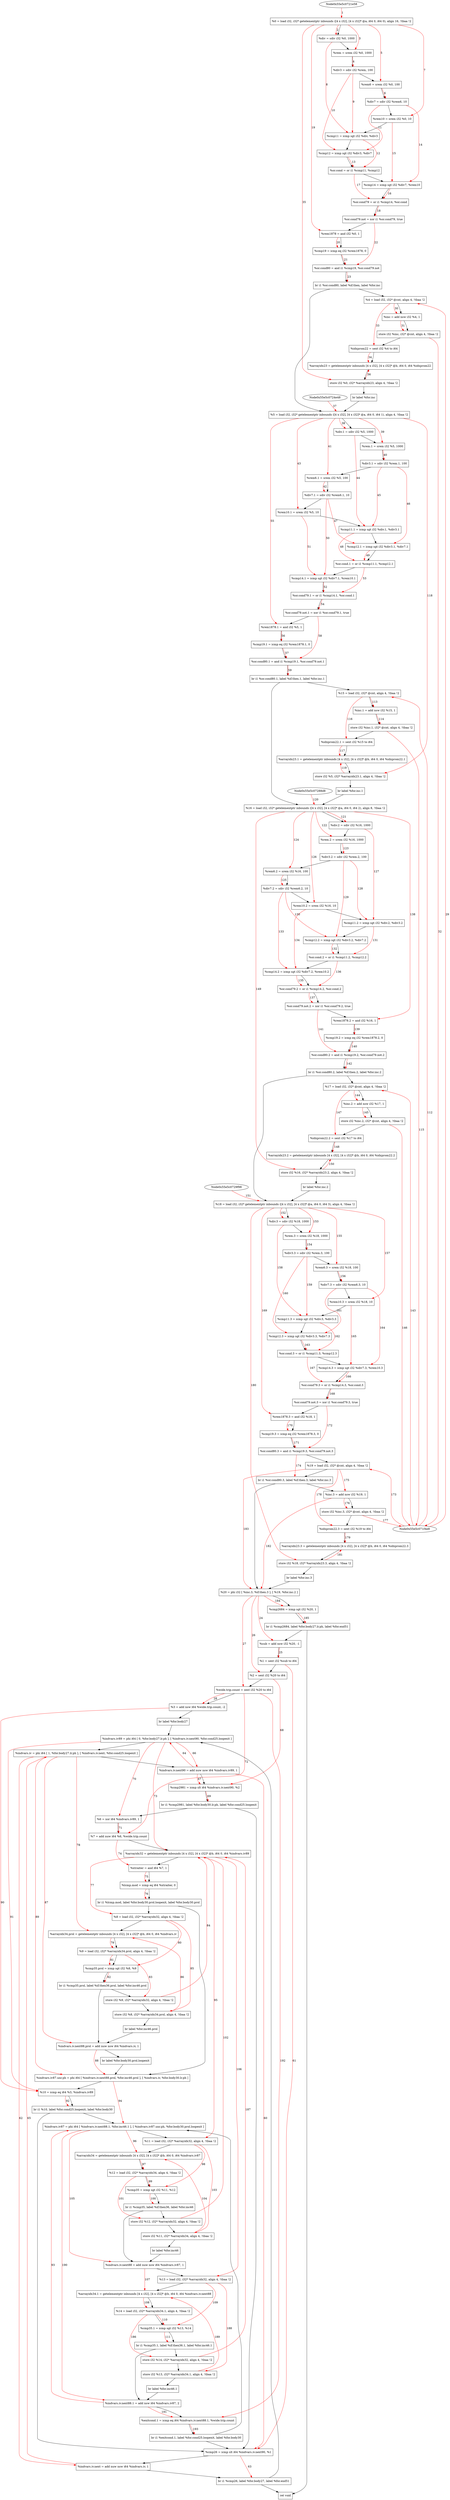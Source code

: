 digraph "CDFG for'func' function" {
	Node0x55e5c0721d78[shape=record, label="  %0 = load i32, i32* getelementptr inbounds ([4 x i32], [4 x i32]* @a, i64 0, i64 0), align 16, !tbaa !2"]
	Node0x55e5c0722fb0[shape=record, label="  %div = sdiv i32 %0, 1000"]
	Node0x55e5c0723040[shape=record, label="  %rem = srem i32 %0, 1000"]
	Node0x55e5c0723100[shape=record, label="  %div3 = sdiv i32 %rem, 100"]
	Node0x55e5c0723190[shape=record, label="  %rem6 = srem i32 %0, 100"]
	Node0x55e5c0723250[shape=record, label="  %div7 = sdiv i32 %rem6, 10"]
	Node0x55e5c07232e0[shape=record, label="  %rem10 = srem i32 %0, 10"]
	Node0x55e5c0723370[shape=record, label="  %cmp11 = icmp sgt i32 %div, %div3"]
	Node0x55e5c0723400[shape=record, label="  %cmp12 = icmp sgt i32 %div3, %div7"]
	Node0x55e5c0723490[shape=record, label="  %or.cond = or i1 %cmp11, %cmp12"]
	Node0x55e5c0723520[shape=record, label="  %cmp14 = icmp sgt i32 %div7, %rem10"]
	Node0x55e5c07235b0[shape=record, label="  %or.cond79 = or i1 %cmp14, %or.cond"]
	Node0x55e5c0723680[shape=record, label="  %or.cond79.not = xor i1 %or.cond79, true"]
	Node0x55e5c07238f0[shape=record, label="  %rem1878 = and i32 %0, 1"]
	Node0x55e5c0723980[shape=record, label="  %cmp19 = icmp eq i32 %rem1878, 0"]
	Node0x55e5c0723a10[shape=record, label="  %or.cond80 = and i1 %cmp19, %or.cond79.not"]
	Node0x55e5c06a8db8[shape=record, label="  br i1 %or.cond80, label %if.then, label %for.inc"]
	Node0x55e5c0723e20[shape=record, label="  %sub = add nsw i32 %20, -1"]
	Node0x55e5c0723ce8[shape=record, label="  %1 = sext i32 %sub to i64"]
	Node0x55e5c0723e98[shape=record, label="  %2 = sext i32 %20 to i64"]
	Node0x55e5c0723f28[shape=record, label="  %wide.trip.count = zext i32 %20 to i64"]
	Node0x55e5c0724000[shape=record, label="  %3 = add nsw i64 %wide.trip.count, -2"]
	Node0x55e5c0724138[shape=record, label="  br label %for.body27"]
	Node0x55e5c0723b08[shape=record, label="  %4 = load i32, i32* @cnt, align 4, !tbaa !2"]
	Node0x55e5c0724810[shape=record, label="  %inc = add nsw i32 %4, 1"]
	Node0x55e5c0724880[shape=record, label="  store i32 %inc, i32* @cnt, align 4, !tbaa !2"]
	Node0x55e5c07248e8[shape=record, label="  %idxprom22 = sext i32 %4 to i64"]
	Node0x55e5c0724978[shape=record, label="  %arrayidx23 = getelementptr inbounds [4 x i32], [4 x i32]* @b, i64 0, i64 %idxprom22"]
	Node0x55e5c0724d20[shape=record, label="  store i32 %0, i32* %arrayidx23, align 4, !tbaa !2"]
	Node0x55e5c0724d88[shape=record, label="  br label %for.inc"]
	Node0x55e5c0723bd8[shape=record, label="  %5 = load i32, i32* getelementptr inbounds ([4 x i32], [4 x i32]* @a, i64 0, i64 1), align 4, !tbaa !2"]
	Node0x55e5c0724eb0[shape=record, label="  %div.1 = sdiv i32 %5, 1000"]
	Node0x55e5c0724f20[shape=record, label="  %rem.1 = srem i32 %5, 1000"]
	Node0x55e5c0724fb0[shape=record, label="  %div3.1 = sdiv i32 %rem.1, 100"]
	Node0x55e5c0725040[shape=record, label="  %rem6.1 = srem i32 %5, 100"]
	Node0x55e5c07250d0[shape=record, label="  %div7.1 = sdiv i32 %rem6.1, 10"]
	Node0x55e5c0725160[shape=record, label="  %rem10.1 = srem i32 %5, 10"]
	Node0x55e5c07251f0[shape=record, label="  %cmp11.1 = icmp sgt i32 %div.1, %div3.1"]
	Node0x55e5c0725280[shape=record, label="  %cmp12.1 = icmp sgt i32 %div3.1, %div7.1"]
	Node0x55e5c0725310[shape=record, label="  %or.cond.1 = or i1 %cmp11.1, %cmp12.1"]
	Node0x55e5c07253b0[shape=record, label="  %cmp14.1 = icmp sgt i32 %div7.1, %rem10.1"]
	Node0x55e5c0725440[shape=record, label="  %or.cond79.1 = or i1 %cmp14.1, %or.cond.1"]
	Node0x55e5c07254e0[shape=record, label="  %or.cond79.not.1 = xor i1 %or.cond79.1, true"]
	Node0x55e5c0725580[shape=record, label="  %rem1878.1 = and i32 %5, 1"]
	Node0x55e5c0725620[shape=record, label="  %cmp19.1 = icmp eq i32 %rem1878.1, 0"]
	Node0x55e5c07256e0[shape=record, label="  %or.cond80.1 = and i1 %cmp19.1, %or.cond79.not.1"]
	Node0x55e5c06b4228[shape=record, label="  br i1 %or.cond80.1, label %if.then.1, label %for.inc.1"]
	Node0x55e5c07262e0[shape=record, label="  %cmp26 = icmp slt i64 %indvars.iv.next90, %1"]
	Node0x55e5c0726400[shape=record, label="  %indvars.iv.next = add nuw nsw i64 %indvars.iv, 1"]
	Node0x55e5c06b4348[shape=record, label="  br i1 %cmp26, label %for.body27, label %for.end51"]
	Node0x55e5c0726588[shape=record, label="  %indvars.iv89 = phi i64 [ 0, %for.body27.lr.ph ], [ %indvars.iv.next90, %for.cond25.loopexit ]"]
	Node0x55e5c0726658[shape=record, label="  %indvars.iv = phi i64 [ 1, %for.body27.lr.ph ], [ %indvars.iv.next, %for.cond25.loopexit ]"]
	Node0x55e5c0726720[shape=record, label="  %indvars.iv.next90 = add nuw nsw i64 %indvars.iv89, 1"]
	Node0x55e5c0726db0[shape=record, label="  %cmp2981 = icmp slt i64 %indvars.iv.next90, %2"]
	Node0x55e5c06b4468[shape=record, label="  br i1 %cmp2981, label %for.body30.lr.ph, label %for.cond25.loopexit"]
	Node0x55e5c0726e90[shape=record, label="  %6 = xor i64 %indvars.iv89, 1"]
	Node0x55e5c0726f00[shape=record, label="  %7 = add nuw i64 %6, %wide.trip.count"]
	Node0x55e5c0726f88[shape=record, label="  %arrayidx32 = getelementptr inbounds [4 x i32], [4 x i32]* @b, i64 0, i64 %indvars.iv89"]
	Node0x55e5c0727010[shape=record, label="  %xtraiter = and i64 %7, 1"]
	Node0x55e5c0727080[shape=record, label="  %lcmp.mod = icmp eq i64 %xtraiter, 0"]
	Node0x55e5c06b4588[shape=record, label="  br i1 %lcmp.mod, label %for.body30.prol.loopexit, label %for.body30.prol"]
	Node0x55e5c0726388[shape=record, label="  %8 = load i32, i32* %arrayidx32, align 4, !tbaa !2"]
	Node0x55e5c0727308[shape=record, label="  %arrayidx34.prol = getelementptr inbounds [4 x i32], [4 x i32]* @b, i64 0, i64 %indvars.iv"]
	Node0x55e5c07240d8[shape=record, label="  %9 = load i32, i32* %arrayidx34.prol, align 4, !tbaa !2"]
	Node0x55e5c07273c0[shape=record, label="  %cmp35.prol = icmp sgt i32 %8, %9"]
	Node0x55e5c07275b8[shape=record, label="  br i1 %cmp35.prol, label %if.then36.prol, label %for.inc46.prol"]
	Node0x55e5c0727630[shape=record, label="  store i32 %9, i32* %arrayidx32, align 4, !tbaa !2"]
	Node0x55e5c07276e0[shape=record, label="  store i32 %8, i32* %arrayidx34.prol, align 4, !tbaa !2"]
	Node0x55e5c0727448[shape=record, label="  br label %for.inc46.prol"]
	Node0x55e5c0727760[shape=record, label="  %indvars.iv.next88.prol = add nuw nsw i64 %indvars.iv, 1"]
	Node0x55e5c0727528[shape=record, label="  br label %for.body30.prol.loopexit"]
	Node0x55e5c0727838[shape=record, label="  %indvars.iv87.unr.ph = phi i64 [ %indvars.iv.next88.prol, %for.inc46.prol ], [ %indvars.iv, %for.body30.lr.ph ]"]
	Node0x55e5c0727900[shape=record, label="  %10 = icmp eq i64 %3, %indvars.iv89"]
	Node0x55e5c0727a08[shape=record, label="  br i1 %10, label %for.cond25.loopexit, label %for.body30"]
	Node0x55e5c0727b68[shape=record, label="  %indvars.iv87 = phi i64 [ %indvars.iv.next88.1, %for.inc46.1 ], [ %indvars.iv87.unr.ph, %for.body30.prol.loopexit ]"]
	Node0x55e5c0727c18[shape=record, label="  %11 = load i32, i32* %arrayidx32, align 4, !tbaa !2"]
	Node0x55e5c0727ca8[shape=record, label="  %arrayidx34 = getelementptr inbounds [4 x i32], [4 x i32]* @b, i64 0, i64 %indvars.iv87"]
	Node0x55e5c0727d18[shape=record, label="  %12 = load i32, i32* %arrayidx34, align 4, !tbaa !2"]
	Node0x55e5c0727d90[shape=record, label="  %cmp35 = icmp sgt i32 %11, %12"]
	Node0x55e5c0727ff8[shape=record, label="  br i1 %cmp35, label %if.then36, label %for.inc46"]
	Node0x55e5c0728070[shape=record, label="  store i32 %12, i32* %arrayidx32, align 4, !tbaa !2"]
	Node0x55e5c07280f0[shape=record, label="  store i32 %11, i32* %arrayidx34, align 4, !tbaa !2"]
	Node0x55e5c0727e88[shape=record, label="  br label %for.inc46"]
	Node0x55e5c07281a0[shape=record, label="  %indvars.iv.next88 = add nuw nsw i64 %indvars.iv87, 1"]
	Node0x55e5c0727f68[shape=record, label="  %13 = load i32, i32* %arrayidx32, align 4, !tbaa !2"]
	Node0x55e5c07282b8[shape=record, label="  %arrayidx34.1 = getelementptr inbounds [4 x i32], [4 x i32]* @b, i64 0, i64 %indvars.iv.next88"]
	Node0x55e5c0728328[shape=record, label="  %14 = load i32, i32* %arrayidx34.1, align 4, !tbaa !2"]
	Node0x55e5c07283a0[shape=record, label="  %cmp35.1 = icmp sgt i32 %13, %14"]
	Node0x55e5c07284f8[shape=record, label="  br i1 %cmp35.1, label %if.then36.1, label %for.inc46.1"]
	Node0x55e5c0728540[shape=record, label="  ret void"]
	Node0x55e5c0725fc8[shape=record, label="  %15 = load i32, i32* @cnt, align 4, !tbaa !2"]
	Node0x55e5c07285b0[shape=record, label="  %inc.1 = add nsw i32 %15, 1"]
	Node0x55e5c0728640[shape=record, label="  store i32 %inc.1, i32* @cnt, align 4, !tbaa !2"]
	Node0x55e5c0726508[shape=record, label="  %idxprom22.1 = sext i32 %15 to i64"]
	Node0x55e5c07286d8[shape=record, label="  %arrayidx23.1 = getelementptr inbounds [4 x i32], [4 x i32]* @b, i64 0, i64 %idxprom22.1"]
	Node0x55e5c0728790[shape=record, label="  store i32 %5, i32* %arrayidx23.1, align 4, !tbaa !2"]
	Node0x55e5c07287f8[shape=record, label="  br label %for.inc.1"]
	Node0x55e5c07260a8[shape=record, label="  %16 = load i32, i32* getelementptr inbounds ([4 x i32], [4 x i32]* @a, i64 0, i64 2), align 8, !tbaa !2"]
	Node0x55e5c0728940[shape=record, label="  %div.2 = sdiv i32 %16, 1000"]
	Node0x55e5c07289b0[shape=record, label="  %rem.2 = srem i32 %16, 1000"]
	Node0x55e5c0728a40[shape=record, label="  %div3.2 = sdiv i32 %rem.2, 100"]
	Node0x55e5c0728ad0[shape=record, label="  %rem6.2 = srem i32 %16, 100"]
	Node0x55e5c0728b60[shape=record, label="  %div7.2 = sdiv i32 %rem6.2, 10"]
	Node0x55e5c0728bf0[shape=record, label="  %rem10.2 = srem i32 %16, 10"]
	Node0x55e5c0728c80[shape=record, label="  %cmp11.2 = icmp sgt i32 %div.2, %div3.2"]
	Node0x55e5c0728d10[shape=record, label="  %cmp12.2 = icmp sgt i32 %div3.2, %div7.2"]
	Node0x55e5c0728da0[shape=record, label="  %or.cond.2 = or i1 %cmp11.2, %cmp12.2"]
	Node0x55e5c0728e40[shape=record, label="  %cmp14.2 = icmp sgt i32 %div7.2, %rem10.2"]
	Node0x55e5c0728ed0[shape=record, label="  %or.cond79.2 = or i1 %cmp14.2, %or.cond.2"]
	Node0x55e5c0725750[shape=record, label="  %or.cond79.not.2 = xor i1 %or.cond79.2, true"]
	Node0x55e5c07257f0[shape=record, label="  %rem1878.2 = and i32 %16, 1"]
	Node0x55e5c0725890[shape=record, label="  %cmp19.2 = icmp eq i32 %rem1878.2, 0"]
	Node0x55e5c0725950[shape=record, label="  %or.cond80.2 = and i1 %cmp19.2, %or.cond79.not.2"]
	Node0x55e5c0727278[shape=record, label="  br i1 %or.cond80.2, label %if.then.2, label %for.inc.2"]
	Node0x55e5c0725a28[shape=record, label="  %17 = load i32, i32* @cnt, align 4, !tbaa !2"]
	Node0x55e5c0725b80[shape=record, label="  %inc.2 = add nsw i32 %17, 1"]
	Node0x55e5c0725c10[shape=record, label="  store i32 %inc.2, i32* @cnt, align 4, !tbaa !2"]
	Node0x55e5c0725c78[shape=record, label="  %idxprom22.2 = sext i32 %17 to i64"]
	Node0x55e5c0725d38[shape=record, label="  %arrayidx23.2 = getelementptr inbounds [4 x i32], [4 x i32]* @b, i64 0, i64 %idxprom22.2"]
	Node0x55e5c0725df0[shape=record, label="  store i32 %16, i32* %arrayidx23.2, align 4, !tbaa !2"]
	Node0x55e5c0725e58[shape=record, label="  br label %for.inc.2"]
	Node0x55e5c0725b08[shape=record, label="  %18 = load i32, i32* getelementptr inbounds ([4 x i32], [4 x i32]* @a, i64 0, i64 3), align 4, !tbaa !2"]
	Node0x55e5c072a000[shape=record, label="  %div.3 = sdiv i32 %18, 1000"]
	Node0x55e5c0726790[shape=record, label="  %rem.3 = srem i32 %18, 1000"]
	Node0x55e5c0726820[shape=record, label="  %div3.3 = sdiv i32 %rem.3, 100"]
	Node0x55e5c07268b0[shape=record, label="  %rem6.3 = srem i32 %18, 100"]
	Node0x55e5c0726940[shape=record, label="  %div7.3 = sdiv i32 %rem6.3, 10"]
	Node0x55e5c07269d0[shape=record, label="  %rem10.3 = srem i32 %18, 10"]
	Node0x55e5c0726a60[shape=record, label="  %cmp11.3 = icmp sgt i32 %div.3, %div3.3"]
	Node0x55e5c0726af0[shape=record, label="  %cmp12.3 = icmp sgt i32 %div3.3, %div7.3"]
	Node0x55e5c0726b80[shape=record, label="  %or.cond.3 = or i1 %cmp11.3, %cmp12.3"]
	Node0x55e5c0726c20[shape=record, label="  %cmp14.3 = icmp sgt i32 %div7.3, %rem10.3"]
	Node0x55e5c0726cb0[shape=record, label="  %or.cond79.3 = or i1 %cmp14.3, %or.cond.3"]
	Node0x55e5c072ac90[shape=record, label="  %or.cond79.not.3 = xor i1 %or.cond79.3, true"]
	Node0x55e5c072ad00[shape=record, label="  %rem1878.3 = and i32 %18, 1"]
	Node0x55e5c072ad70[shape=record, label="  %cmp19.3 = icmp eq i32 %rem1878.3, 0"]
	Node0x55e5c072ae10[shape=record, label="  %or.cond80.3 = and i1 %cmp19.3, %or.cond79.not.3"]
	Node0x55e5c072ae68[shape=record, label="  %19 = load i32, i32* @cnt, align 4, !tbaa !2"]
	Node0x55e5c072b0b8[shape=record, label="  br i1 %or.cond80.3, label %if.then.3, label %for.inc.3"]
	Node0x55e5c072b130[shape=record, label="  %inc.3 = add nsw i32 %19, 1"]
	Node0x55e5c072b1c0[shape=record, label="  store i32 %inc.3, i32* @cnt, align 4, !tbaa !2"]
	Node0x55e5c072af48[shape=record, label="  %idxprom22.3 = sext i32 %19 to i64"]
	Node0x55e5c072b288[shape=record, label="  %arrayidx23.3 = getelementptr inbounds [4 x i32], [4 x i32]* @b, i64 0, i64 %idxprom22.3"]
	Node0x55e5c072b340[shape=record, label="  store i32 %18, i32* %arrayidx23.3, align 4, !tbaa !2"]
	Node0x55e5c072b3a8[shape=record, label="  br label %for.inc.3"]
	Node0x55e5c072b3f8[shape=record, label="  %20 = phi i32 [ %inc.3, %if.then.3 ], [ %19, %for.inc.2 ]"]
	Node0x55e5c072b4c0[shape=record, label="  %cmp2684 = icmp sgt i32 %20, 1"]
	Node0x55e5c072b598[shape=record, label="  br i1 %cmp2684, label %for.body27.lr.ph, label %for.end51"]
	Node0x55e5c072b610[shape=record, label="  store i32 %14, i32* %arrayidx32, align 4, !tbaa !2"]
	Node0x55e5c072b690[shape=record, label="  store i32 %13, i32* %arrayidx34.1, align 4, !tbaa !2"]
	Node0x55e5c0728468[shape=record, label="  br label %for.inc46.1"]
	Node0x55e5c072b710[shape=record, label="  %indvars.iv.next88.1 = add nsw i64 %indvars.iv87, 2"]
	Node0x55e5c072b780[shape=record, label="  %exitcond.1 = icmp eq i64 %indvars.iv.next88.1, %wide.trip.count"]
	Node0x55e5c072b838[shape=record, label="  br i1 %exitcond.1, label %for.cond25.loopexit, label %for.body30"]
	Node0x55e5c0721d78 -> Node0x55e5c0722fb0
	Node0x55e5c0722fb0 -> Node0x55e5c0723040
	Node0x55e5c0723040 -> Node0x55e5c0723100
	Node0x55e5c0723100 -> Node0x55e5c0723190
	Node0x55e5c0723190 -> Node0x55e5c0723250
	Node0x55e5c0723250 -> Node0x55e5c07232e0
	Node0x55e5c07232e0 -> Node0x55e5c0723370
	Node0x55e5c0723370 -> Node0x55e5c0723400
	Node0x55e5c0723400 -> Node0x55e5c0723490
	Node0x55e5c0723490 -> Node0x55e5c0723520
	Node0x55e5c0723520 -> Node0x55e5c07235b0
	Node0x55e5c07235b0 -> Node0x55e5c0723680
	Node0x55e5c0723680 -> Node0x55e5c07238f0
	Node0x55e5c07238f0 -> Node0x55e5c0723980
	Node0x55e5c0723980 -> Node0x55e5c0723a10
	Node0x55e5c0723a10 -> Node0x55e5c06a8db8
	Node0x55e5c06a8db8 -> Node0x55e5c0723b08
	Node0x55e5c06a8db8 -> Node0x55e5c0723bd8
	Node0x55e5c0723e20 -> Node0x55e5c0723ce8
	Node0x55e5c0723ce8 -> Node0x55e5c0723e98
	Node0x55e5c0723e98 -> Node0x55e5c0723f28
	Node0x55e5c0723f28 -> Node0x55e5c0724000
	Node0x55e5c0724000 -> Node0x55e5c0724138
	Node0x55e5c0724138 -> Node0x55e5c0726588
	Node0x55e5c0723b08 -> Node0x55e5c0724810
	Node0x55e5c0724810 -> Node0x55e5c0724880
	Node0x55e5c0724880 -> Node0x55e5c07248e8
	Node0x55e5c07248e8 -> Node0x55e5c0724978
	Node0x55e5c0724978 -> Node0x55e5c0724d20
	Node0x55e5c0724d20 -> Node0x55e5c0724d88
	Node0x55e5c0724d88 -> Node0x55e5c0723bd8
	Node0x55e5c0723bd8 -> Node0x55e5c0724eb0
	Node0x55e5c0724eb0 -> Node0x55e5c0724f20
	Node0x55e5c0724f20 -> Node0x55e5c0724fb0
	Node0x55e5c0724fb0 -> Node0x55e5c0725040
	Node0x55e5c0725040 -> Node0x55e5c07250d0
	Node0x55e5c07250d0 -> Node0x55e5c0725160
	Node0x55e5c0725160 -> Node0x55e5c07251f0
	Node0x55e5c07251f0 -> Node0x55e5c0725280
	Node0x55e5c0725280 -> Node0x55e5c0725310
	Node0x55e5c0725310 -> Node0x55e5c07253b0
	Node0x55e5c07253b0 -> Node0x55e5c0725440
	Node0x55e5c0725440 -> Node0x55e5c07254e0
	Node0x55e5c07254e0 -> Node0x55e5c0725580
	Node0x55e5c0725580 -> Node0x55e5c0725620
	Node0x55e5c0725620 -> Node0x55e5c07256e0
	Node0x55e5c07256e0 -> Node0x55e5c06b4228
	Node0x55e5c06b4228 -> Node0x55e5c0725fc8
	Node0x55e5c06b4228 -> Node0x55e5c07260a8
	Node0x55e5c07262e0 -> Node0x55e5c0726400
	Node0x55e5c0726400 -> Node0x55e5c06b4348
	Node0x55e5c06b4348 -> Node0x55e5c0726588
	Node0x55e5c06b4348 -> Node0x55e5c0728540
	Node0x55e5c0726588 -> Node0x55e5c0726658
	Node0x55e5c0726658 -> Node0x55e5c0726720
	Node0x55e5c0726720 -> Node0x55e5c0726db0
	Node0x55e5c0726db0 -> Node0x55e5c06b4468
	Node0x55e5c06b4468 -> Node0x55e5c0726e90
	Node0x55e5c06b4468 -> Node0x55e5c07262e0
	Node0x55e5c0726e90 -> Node0x55e5c0726f00
	Node0x55e5c0726f00 -> Node0x55e5c0726f88
	Node0x55e5c0726f88 -> Node0x55e5c0727010
	Node0x55e5c0727010 -> Node0x55e5c0727080
	Node0x55e5c0727080 -> Node0x55e5c06b4588
	Node0x55e5c06b4588 -> Node0x55e5c0727838
	Node0x55e5c06b4588 -> Node0x55e5c0726388
	Node0x55e5c0726388 -> Node0x55e5c0727308
	Node0x55e5c0727308 -> Node0x55e5c07240d8
	Node0x55e5c07240d8 -> Node0x55e5c07273c0
	Node0x55e5c07273c0 -> Node0x55e5c07275b8
	Node0x55e5c07275b8 -> Node0x55e5c0727630
	Node0x55e5c07275b8 -> Node0x55e5c0727760
	Node0x55e5c0727630 -> Node0x55e5c07276e0
	Node0x55e5c07276e0 -> Node0x55e5c0727448
	Node0x55e5c0727448 -> Node0x55e5c0727760
	Node0x55e5c0727760 -> Node0x55e5c0727528
	Node0x55e5c0727528 -> Node0x55e5c0727838
	Node0x55e5c0727838 -> Node0x55e5c0727900
	Node0x55e5c0727900 -> Node0x55e5c0727a08
	Node0x55e5c0727a08 -> Node0x55e5c07262e0
	Node0x55e5c0727a08 -> Node0x55e5c0727b68
	Node0x55e5c0727b68 -> Node0x55e5c0727c18
	Node0x55e5c0727c18 -> Node0x55e5c0727ca8
	Node0x55e5c0727ca8 -> Node0x55e5c0727d18
	Node0x55e5c0727d18 -> Node0x55e5c0727d90
	Node0x55e5c0727d90 -> Node0x55e5c0727ff8
	Node0x55e5c0727ff8 -> Node0x55e5c0728070
	Node0x55e5c0727ff8 -> Node0x55e5c07281a0
	Node0x55e5c0728070 -> Node0x55e5c07280f0
	Node0x55e5c07280f0 -> Node0x55e5c0727e88
	Node0x55e5c0727e88 -> Node0x55e5c07281a0
	Node0x55e5c07281a0 -> Node0x55e5c0727f68
	Node0x55e5c0727f68 -> Node0x55e5c07282b8
	Node0x55e5c07282b8 -> Node0x55e5c0728328
	Node0x55e5c0728328 -> Node0x55e5c07283a0
	Node0x55e5c07283a0 -> Node0x55e5c07284f8
	Node0x55e5c07284f8 -> Node0x55e5c072b610
	Node0x55e5c07284f8 -> Node0x55e5c072b710
	Node0x55e5c0725fc8 -> Node0x55e5c07285b0
	Node0x55e5c07285b0 -> Node0x55e5c0728640
	Node0x55e5c0728640 -> Node0x55e5c0726508
	Node0x55e5c0726508 -> Node0x55e5c07286d8
	Node0x55e5c07286d8 -> Node0x55e5c0728790
	Node0x55e5c0728790 -> Node0x55e5c07287f8
	Node0x55e5c07287f8 -> Node0x55e5c07260a8
	Node0x55e5c07260a8 -> Node0x55e5c0728940
	Node0x55e5c0728940 -> Node0x55e5c07289b0
	Node0x55e5c07289b0 -> Node0x55e5c0728a40
	Node0x55e5c0728a40 -> Node0x55e5c0728ad0
	Node0x55e5c0728ad0 -> Node0x55e5c0728b60
	Node0x55e5c0728b60 -> Node0x55e5c0728bf0
	Node0x55e5c0728bf0 -> Node0x55e5c0728c80
	Node0x55e5c0728c80 -> Node0x55e5c0728d10
	Node0x55e5c0728d10 -> Node0x55e5c0728da0
	Node0x55e5c0728da0 -> Node0x55e5c0728e40
	Node0x55e5c0728e40 -> Node0x55e5c0728ed0
	Node0x55e5c0728ed0 -> Node0x55e5c0725750
	Node0x55e5c0725750 -> Node0x55e5c07257f0
	Node0x55e5c07257f0 -> Node0x55e5c0725890
	Node0x55e5c0725890 -> Node0x55e5c0725950
	Node0x55e5c0725950 -> Node0x55e5c0727278
	Node0x55e5c0727278 -> Node0x55e5c0725a28
	Node0x55e5c0727278 -> Node0x55e5c0725b08
	Node0x55e5c0725a28 -> Node0x55e5c0725b80
	Node0x55e5c0725b80 -> Node0x55e5c0725c10
	Node0x55e5c0725c10 -> Node0x55e5c0725c78
	Node0x55e5c0725c78 -> Node0x55e5c0725d38
	Node0x55e5c0725d38 -> Node0x55e5c0725df0
	Node0x55e5c0725df0 -> Node0x55e5c0725e58
	Node0x55e5c0725e58 -> Node0x55e5c0725b08
	Node0x55e5c0725b08 -> Node0x55e5c072a000
	Node0x55e5c072a000 -> Node0x55e5c0726790
	Node0x55e5c0726790 -> Node0x55e5c0726820
	Node0x55e5c0726820 -> Node0x55e5c07268b0
	Node0x55e5c07268b0 -> Node0x55e5c0726940
	Node0x55e5c0726940 -> Node0x55e5c07269d0
	Node0x55e5c07269d0 -> Node0x55e5c0726a60
	Node0x55e5c0726a60 -> Node0x55e5c0726af0
	Node0x55e5c0726af0 -> Node0x55e5c0726b80
	Node0x55e5c0726b80 -> Node0x55e5c0726c20
	Node0x55e5c0726c20 -> Node0x55e5c0726cb0
	Node0x55e5c0726cb0 -> Node0x55e5c072ac90
	Node0x55e5c072ac90 -> Node0x55e5c072ad00
	Node0x55e5c072ad00 -> Node0x55e5c072ad70
	Node0x55e5c072ad70 -> Node0x55e5c072ae10
	Node0x55e5c072ae10 -> Node0x55e5c072ae68
	Node0x55e5c072ae68 -> Node0x55e5c072b0b8
	Node0x55e5c072b0b8 -> Node0x55e5c072b130
	Node0x55e5c072b0b8 -> Node0x55e5c072b3f8
	Node0x55e5c072b130 -> Node0x55e5c072b1c0
	Node0x55e5c072b1c0 -> Node0x55e5c072af48
	Node0x55e5c072af48 -> Node0x55e5c072b288
	Node0x55e5c072b288 -> Node0x55e5c072b340
	Node0x55e5c072b340 -> Node0x55e5c072b3a8
	Node0x55e5c072b3a8 -> Node0x55e5c072b3f8
	Node0x55e5c072b3f8 -> Node0x55e5c072b4c0
	Node0x55e5c072b4c0 -> Node0x55e5c072b598
	Node0x55e5c072b598 -> Node0x55e5c0723e20
	Node0x55e5c072b598 -> Node0x55e5c0728540
	Node0x55e5c072b610 -> Node0x55e5c072b690
	Node0x55e5c072b690 -> Node0x55e5c0728468
	Node0x55e5c0728468 -> Node0x55e5c072b710
	Node0x55e5c072b710 -> Node0x55e5c072b780
	Node0x55e5c072b780 -> Node0x55e5c072b838
	Node0x55e5c072b838 -> Node0x55e5c07262e0
	Node0x55e5c072b838 -> Node0x55e5c0727b68
edge [color=red]
	Node0x55e5c0721e58 -> Node0x55e5c0721d78[label="1"]
	Node0x55e5c0721d78 -> Node0x55e5c0722fb0[label="2"]
	Node0x55e5c0721d78 -> Node0x55e5c0723040[label="3"]
	Node0x55e5c0723040 -> Node0x55e5c0723100[label="4"]
	Node0x55e5c0721d78 -> Node0x55e5c0723190[label="5"]
	Node0x55e5c0723190 -> Node0x55e5c0723250[label="6"]
	Node0x55e5c0721d78 -> Node0x55e5c07232e0[label="7"]
	Node0x55e5c0722fb0 -> Node0x55e5c0723370[label="8"]
	Node0x55e5c0723100 -> Node0x55e5c0723370[label="9"]
	Node0x55e5c0723100 -> Node0x55e5c0723400[label="10"]
	Node0x55e5c0723250 -> Node0x55e5c0723400[label="11"]
	Node0x55e5c0723370 -> Node0x55e5c0723490[label="12"]
	Node0x55e5c0723400 -> Node0x55e5c0723490[label="13"]
	Node0x55e5c0723250 -> Node0x55e5c0723520[label="14"]
	Node0x55e5c07232e0 -> Node0x55e5c0723520[label="15"]
	Node0x55e5c0723520 -> Node0x55e5c07235b0[label="16"]
	Node0x55e5c0723490 -> Node0x55e5c07235b0[label="17"]
	Node0x55e5c07235b0 -> Node0x55e5c0723680[label="18"]
	Node0x55e5c0721d78 -> Node0x55e5c07238f0[label="19"]
	Node0x55e5c07238f0 -> Node0x55e5c0723980[label="20"]
	Node0x55e5c0723980 -> Node0x55e5c0723a10[label="21"]
	Node0x55e5c0723680 -> Node0x55e5c0723a10[label="22"]
	Node0x55e5c0723a10 -> Node0x55e5c06a8db8[label="23"]
	Node0x55e5c072b3f8 -> Node0x55e5c0723e20[label="24"]
	Node0x55e5c0723e20 -> Node0x55e5c0723ce8[label="25"]
	Node0x55e5c072b3f8 -> Node0x55e5c0723e98[label="26"]
	Node0x55e5c072b3f8 -> Node0x55e5c0723f28[label="27"]
	Node0x55e5c0723f28 -> Node0x55e5c0724000[label="28"]
	Node0x55e5c071f4e8 -> Node0x55e5c0723b08[label="29"]
	Node0x55e5c0723b08 -> Node0x55e5c0724810[label="30"]
	Node0x55e5c0724810 -> Node0x55e5c0724880[label="31"]
	Node0x55e5c0724880 -> Node0x55e5c071f4e8[label="32"]
	Node0x55e5c0723b08 -> Node0x55e5c07248e8[label="33"]
	Node0x55e5c07248e8 -> Node0x55e5c0724978[label="34"]
	Node0x55e5c0721d78 -> Node0x55e5c0724d20[label="35"]
	Node0x55e5c0724d20 -> Node0x55e5c0724978[label="36"]
	Node0x55e5c0724e48 -> Node0x55e5c0723bd8[label="37"]
	Node0x55e5c0723bd8 -> Node0x55e5c0724eb0[label="38"]
	Node0x55e5c0723bd8 -> Node0x55e5c0724f20[label="39"]
	Node0x55e5c0724f20 -> Node0x55e5c0724fb0[label="40"]
	Node0x55e5c0723bd8 -> Node0x55e5c0725040[label="41"]
	Node0x55e5c0725040 -> Node0x55e5c07250d0[label="42"]
	Node0x55e5c0723bd8 -> Node0x55e5c0725160[label="43"]
	Node0x55e5c0724eb0 -> Node0x55e5c07251f0[label="44"]
	Node0x55e5c0724fb0 -> Node0x55e5c07251f0[label="45"]
	Node0x55e5c0724fb0 -> Node0x55e5c0725280[label="46"]
	Node0x55e5c07250d0 -> Node0x55e5c0725280[label="47"]
	Node0x55e5c07251f0 -> Node0x55e5c0725310[label="48"]
	Node0x55e5c0725280 -> Node0x55e5c0725310[label="49"]
	Node0x55e5c07250d0 -> Node0x55e5c07253b0[label="50"]
	Node0x55e5c0725160 -> Node0x55e5c07253b0[label="51"]
	Node0x55e5c07253b0 -> Node0x55e5c0725440[label="52"]
	Node0x55e5c0725310 -> Node0x55e5c0725440[label="53"]
	Node0x55e5c0725440 -> Node0x55e5c07254e0[label="54"]
	Node0x55e5c0723bd8 -> Node0x55e5c0725580[label="55"]
	Node0x55e5c0725580 -> Node0x55e5c0725620[label="56"]
	Node0x55e5c0725620 -> Node0x55e5c07256e0[label="57"]
	Node0x55e5c07254e0 -> Node0x55e5c07256e0[label="58"]
	Node0x55e5c07256e0 -> Node0x55e5c06b4228[label="59"]
	Node0x55e5c0726720 -> Node0x55e5c07262e0[label="60"]
	Node0x55e5c0723ce8 -> Node0x55e5c07262e0[label="61"]
	Node0x55e5c0726658 -> Node0x55e5c0726400[label="62"]
	Node0x55e5c07262e0 -> Node0x55e5c06b4348[label="63"]
	Node0x55e5c0726720 -> Node0x55e5c0726588[label="64"]
	Node0x55e5c0726400 -> Node0x55e5c0726658[label="65"]
	Node0x55e5c0726588 -> Node0x55e5c0726720[label="66"]
	Node0x55e5c0726720 -> Node0x55e5c0726db0[label="67"]
	Node0x55e5c0723e98 -> Node0x55e5c0726db0[label="68"]
	Node0x55e5c0726db0 -> Node0x55e5c06b4468[label="69"]
	Node0x55e5c0726588 -> Node0x55e5c0726e90[label="70"]
	Node0x55e5c0726e90 -> Node0x55e5c0726f00[label="71"]
	Node0x55e5c0723f28 -> Node0x55e5c0726f00[label="72"]
	Node0x55e5c0726588 -> Node0x55e5c0726f88[label="73"]
	Node0x55e5c0726f00 -> Node0x55e5c0727010[label="74"]
	Node0x55e5c0727010 -> Node0x55e5c0727080[label="75"]
	Node0x55e5c0727080 -> Node0x55e5c06b4588[label="76"]
	Node0x55e5c0726f88 -> Node0x55e5c0726388[label="77"]
	Node0x55e5c0726658 -> Node0x55e5c0727308[label="78"]
	Node0x55e5c0727308 -> Node0x55e5c07240d8[label="79"]
	Node0x55e5c0726388 -> Node0x55e5c07273c0[label="80"]
	Node0x55e5c07240d8 -> Node0x55e5c07273c0[label="81"]
	Node0x55e5c07273c0 -> Node0x55e5c07275b8[label="82"]
	Node0x55e5c07240d8 -> Node0x55e5c0727630[label="83"]
	Node0x55e5c0727630 -> Node0x55e5c0726f88[label="84"]
	Node0x55e5c0726388 -> Node0x55e5c07276e0[label="85"]
	Node0x55e5c07276e0 -> Node0x55e5c0727308[label="86"]
	Node0x55e5c0726658 -> Node0x55e5c0727760[label="87"]
	Node0x55e5c0727760 -> Node0x55e5c0727838[label="88"]
	Node0x55e5c0726658 -> Node0x55e5c0727838[label="89"]
	Node0x55e5c0724000 -> Node0x55e5c0727900[label="90"]
	Node0x55e5c0726588 -> Node0x55e5c0727900[label="91"]
	Node0x55e5c0727900 -> Node0x55e5c0727a08[label="92"]
	Node0x55e5c072b710 -> Node0x55e5c0727b68[label="93"]
	Node0x55e5c0727838 -> Node0x55e5c0727b68[label="94"]
	Node0x55e5c0726f88 -> Node0x55e5c0727c18[label="95"]
	Node0x55e5c0727b68 -> Node0x55e5c0727ca8[label="96"]
	Node0x55e5c0727ca8 -> Node0x55e5c0727d18[label="97"]
	Node0x55e5c0727c18 -> Node0x55e5c0727d90[label="98"]
	Node0x55e5c0727d18 -> Node0x55e5c0727d90[label="99"]
	Node0x55e5c0727d90 -> Node0x55e5c0727ff8[label="100"]
	Node0x55e5c0727d18 -> Node0x55e5c0728070[label="101"]
	Node0x55e5c0728070 -> Node0x55e5c0726f88[label="102"]
	Node0x55e5c0727c18 -> Node0x55e5c07280f0[label="103"]
	Node0x55e5c07280f0 -> Node0x55e5c0727ca8[label="104"]
	Node0x55e5c0727b68 -> Node0x55e5c07281a0[label="105"]
	Node0x55e5c0726f88 -> Node0x55e5c0727f68[label="106"]
	Node0x55e5c07281a0 -> Node0x55e5c07282b8[label="107"]
	Node0x55e5c07282b8 -> Node0x55e5c0728328[label="108"]
	Node0x55e5c0727f68 -> Node0x55e5c07283a0[label="109"]
	Node0x55e5c0728328 -> Node0x55e5c07283a0[label="110"]
	Node0x55e5c07283a0 -> Node0x55e5c07284f8[label="111"]
	Node0x55e5c071f4e8 -> Node0x55e5c0725fc8[label="112"]
	Node0x55e5c0725fc8 -> Node0x55e5c07285b0[label="113"]
	Node0x55e5c07285b0 -> Node0x55e5c0728640[label="114"]
	Node0x55e5c0728640 -> Node0x55e5c071f4e8[label="115"]
	Node0x55e5c0725fc8 -> Node0x55e5c0726508[label="116"]
	Node0x55e5c0726508 -> Node0x55e5c07286d8[label="117"]
	Node0x55e5c0723bd8 -> Node0x55e5c0728790[label="118"]
	Node0x55e5c0728790 -> Node0x55e5c07286d8[label="119"]
	Node0x55e5c07288d8 -> Node0x55e5c07260a8[label="120"]
	Node0x55e5c07260a8 -> Node0x55e5c0728940[label="121"]
	Node0x55e5c07260a8 -> Node0x55e5c07289b0[label="122"]
	Node0x55e5c07289b0 -> Node0x55e5c0728a40[label="123"]
	Node0x55e5c07260a8 -> Node0x55e5c0728ad0[label="124"]
	Node0x55e5c0728ad0 -> Node0x55e5c0728b60[label="125"]
	Node0x55e5c07260a8 -> Node0x55e5c0728bf0[label="126"]
	Node0x55e5c0728940 -> Node0x55e5c0728c80[label="127"]
	Node0x55e5c0728a40 -> Node0x55e5c0728c80[label="128"]
	Node0x55e5c0728a40 -> Node0x55e5c0728d10[label="129"]
	Node0x55e5c0728b60 -> Node0x55e5c0728d10[label="130"]
	Node0x55e5c0728c80 -> Node0x55e5c0728da0[label="131"]
	Node0x55e5c0728d10 -> Node0x55e5c0728da0[label="132"]
	Node0x55e5c0728b60 -> Node0x55e5c0728e40[label="133"]
	Node0x55e5c0728bf0 -> Node0x55e5c0728e40[label="134"]
	Node0x55e5c0728e40 -> Node0x55e5c0728ed0[label="135"]
	Node0x55e5c0728da0 -> Node0x55e5c0728ed0[label="136"]
	Node0x55e5c0728ed0 -> Node0x55e5c0725750[label="137"]
	Node0x55e5c07260a8 -> Node0x55e5c07257f0[label="138"]
	Node0x55e5c07257f0 -> Node0x55e5c0725890[label="139"]
	Node0x55e5c0725890 -> Node0x55e5c0725950[label="140"]
	Node0x55e5c0725750 -> Node0x55e5c0725950[label="141"]
	Node0x55e5c0725950 -> Node0x55e5c0727278[label="142"]
	Node0x55e5c071f4e8 -> Node0x55e5c0725a28[label="143"]
	Node0x55e5c0725a28 -> Node0x55e5c0725b80[label="144"]
	Node0x55e5c0725b80 -> Node0x55e5c0725c10[label="145"]
	Node0x55e5c0725c10 -> Node0x55e5c071f4e8[label="146"]
	Node0x55e5c0725a28 -> Node0x55e5c0725c78[label="147"]
	Node0x55e5c0725c78 -> Node0x55e5c0725d38[label="148"]
	Node0x55e5c07260a8 -> Node0x55e5c0725df0[label="149"]
	Node0x55e5c0725df0 -> Node0x55e5c0725d38[label="150"]
	Node0x55e5c0729f98 -> Node0x55e5c0725b08[label="151"]
	Node0x55e5c0725b08 -> Node0x55e5c072a000[label="152"]
	Node0x55e5c0725b08 -> Node0x55e5c0726790[label="153"]
	Node0x55e5c0726790 -> Node0x55e5c0726820[label="154"]
	Node0x55e5c0725b08 -> Node0x55e5c07268b0[label="155"]
	Node0x55e5c07268b0 -> Node0x55e5c0726940[label="156"]
	Node0x55e5c0725b08 -> Node0x55e5c07269d0[label="157"]
	Node0x55e5c072a000 -> Node0x55e5c0726a60[label="158"]
	Node0x55e5c0726820 -> Node0x55e5c0726a60[label="159"]
	Node0x55e5c0726820 -> Node0x55e5c0726af0[label="160"]
	Node0x55e5c0726940 -> Node0x55e5c0726af0[label="161"]
	Node0x55e5c0726a60 -> Node0x55e5c0726b80[label="162"]
	Node0x55e5c0726af0 -> Node0x55e5c0726b80[label="163"]
	Node0x55e5c0726940 -> Node0x55e5c0726c20[label="164"]
	Node0x55e5c07269d0 -> Node0x55e5c0726c20[label="165"]
	Node0x55e5c0726c20 -> Node0x55e5c0726cb0[label="166"]
	Node0x55e5c0726b80 -> Node0x55e5c0726cb0[label="167"]
	Node0x55e5c0726cb0 -> Node0x55e5c072ac90[label="168"]
	Node0x55e5c0725b08 -> Node0x55e5c072ad00[label="169"]
	Node0x55e5c072ad00 -> Node0x55e5c072ad70[label="170"]
	Node0x55e5c072ad70 -> Node0x55e5c072ae10[label="171"]
	Node0x55e5c072ac90 -> Node0x55e5c072ae10[label="172"]
	Node0x55e5c071f4e8 -> Node0x55e5c072ae68[label="173"]
	Node0x55e5c072ae10 -> Node0x55e5c072b0b8[label="174"]
	Node0x55e5c072ae68 -> Node0x55e5c072b130[label="175"]
	Node0x55e5c072b130 -> Node0x55e5c072b1c0[label="176"]
	Node0x55e5c072b1c0 -> Node0x55e5c071f4e8[label="177"]
	Node0x55e5c072ae68 -> Node0x55e5c072af48[label="178"]
	Node0x55e5c072af48 -> Node0x55e5c072b288[label="179"]
	Node0x55e5c0725b08 -> Node0x55e5c072b340[label="180"]
	Node0x55e5c072b340 -> Node0x55e5c072b288[label="181"]
	Node0x55e5c072b130 -> Node0x55e5c072b3f8[label="182"]
	Node0x55e5c072ae68 -> Node0x55e5c072b3f8[label="183"]
	Node0x55e5c072b3f8 -> Node0x55e5c072b4c0[label="184"]
	Node0x55e5c072b4c0 -> Node0x55e5c072b598[label="185"]
	Node0x55e5c0728328 -> Node0x55e5c072b610[label="186"]
	Node0x55e5c072b610 -> Node0x55e5c0726f88[label="187"]
	Node0x55e5c0727f68 -> Node0x55e5c072b690[label="188"]
	Node0x55e5c072b690 -> Node0x55e5c07282b8[label="189"]
	Node0x55e5c0727b68 -> Node0x55e5c072b710[label="190"]
	Node0x55e5c072b710 -> Node0x55e5c072b780[label="191"]
	Node0x55e5c0723f28 -> Node0x55e5c072b780[label="192"]
	Node0x55e5c072b780 -> Node0x55e5c072b838[label="193"]
}
